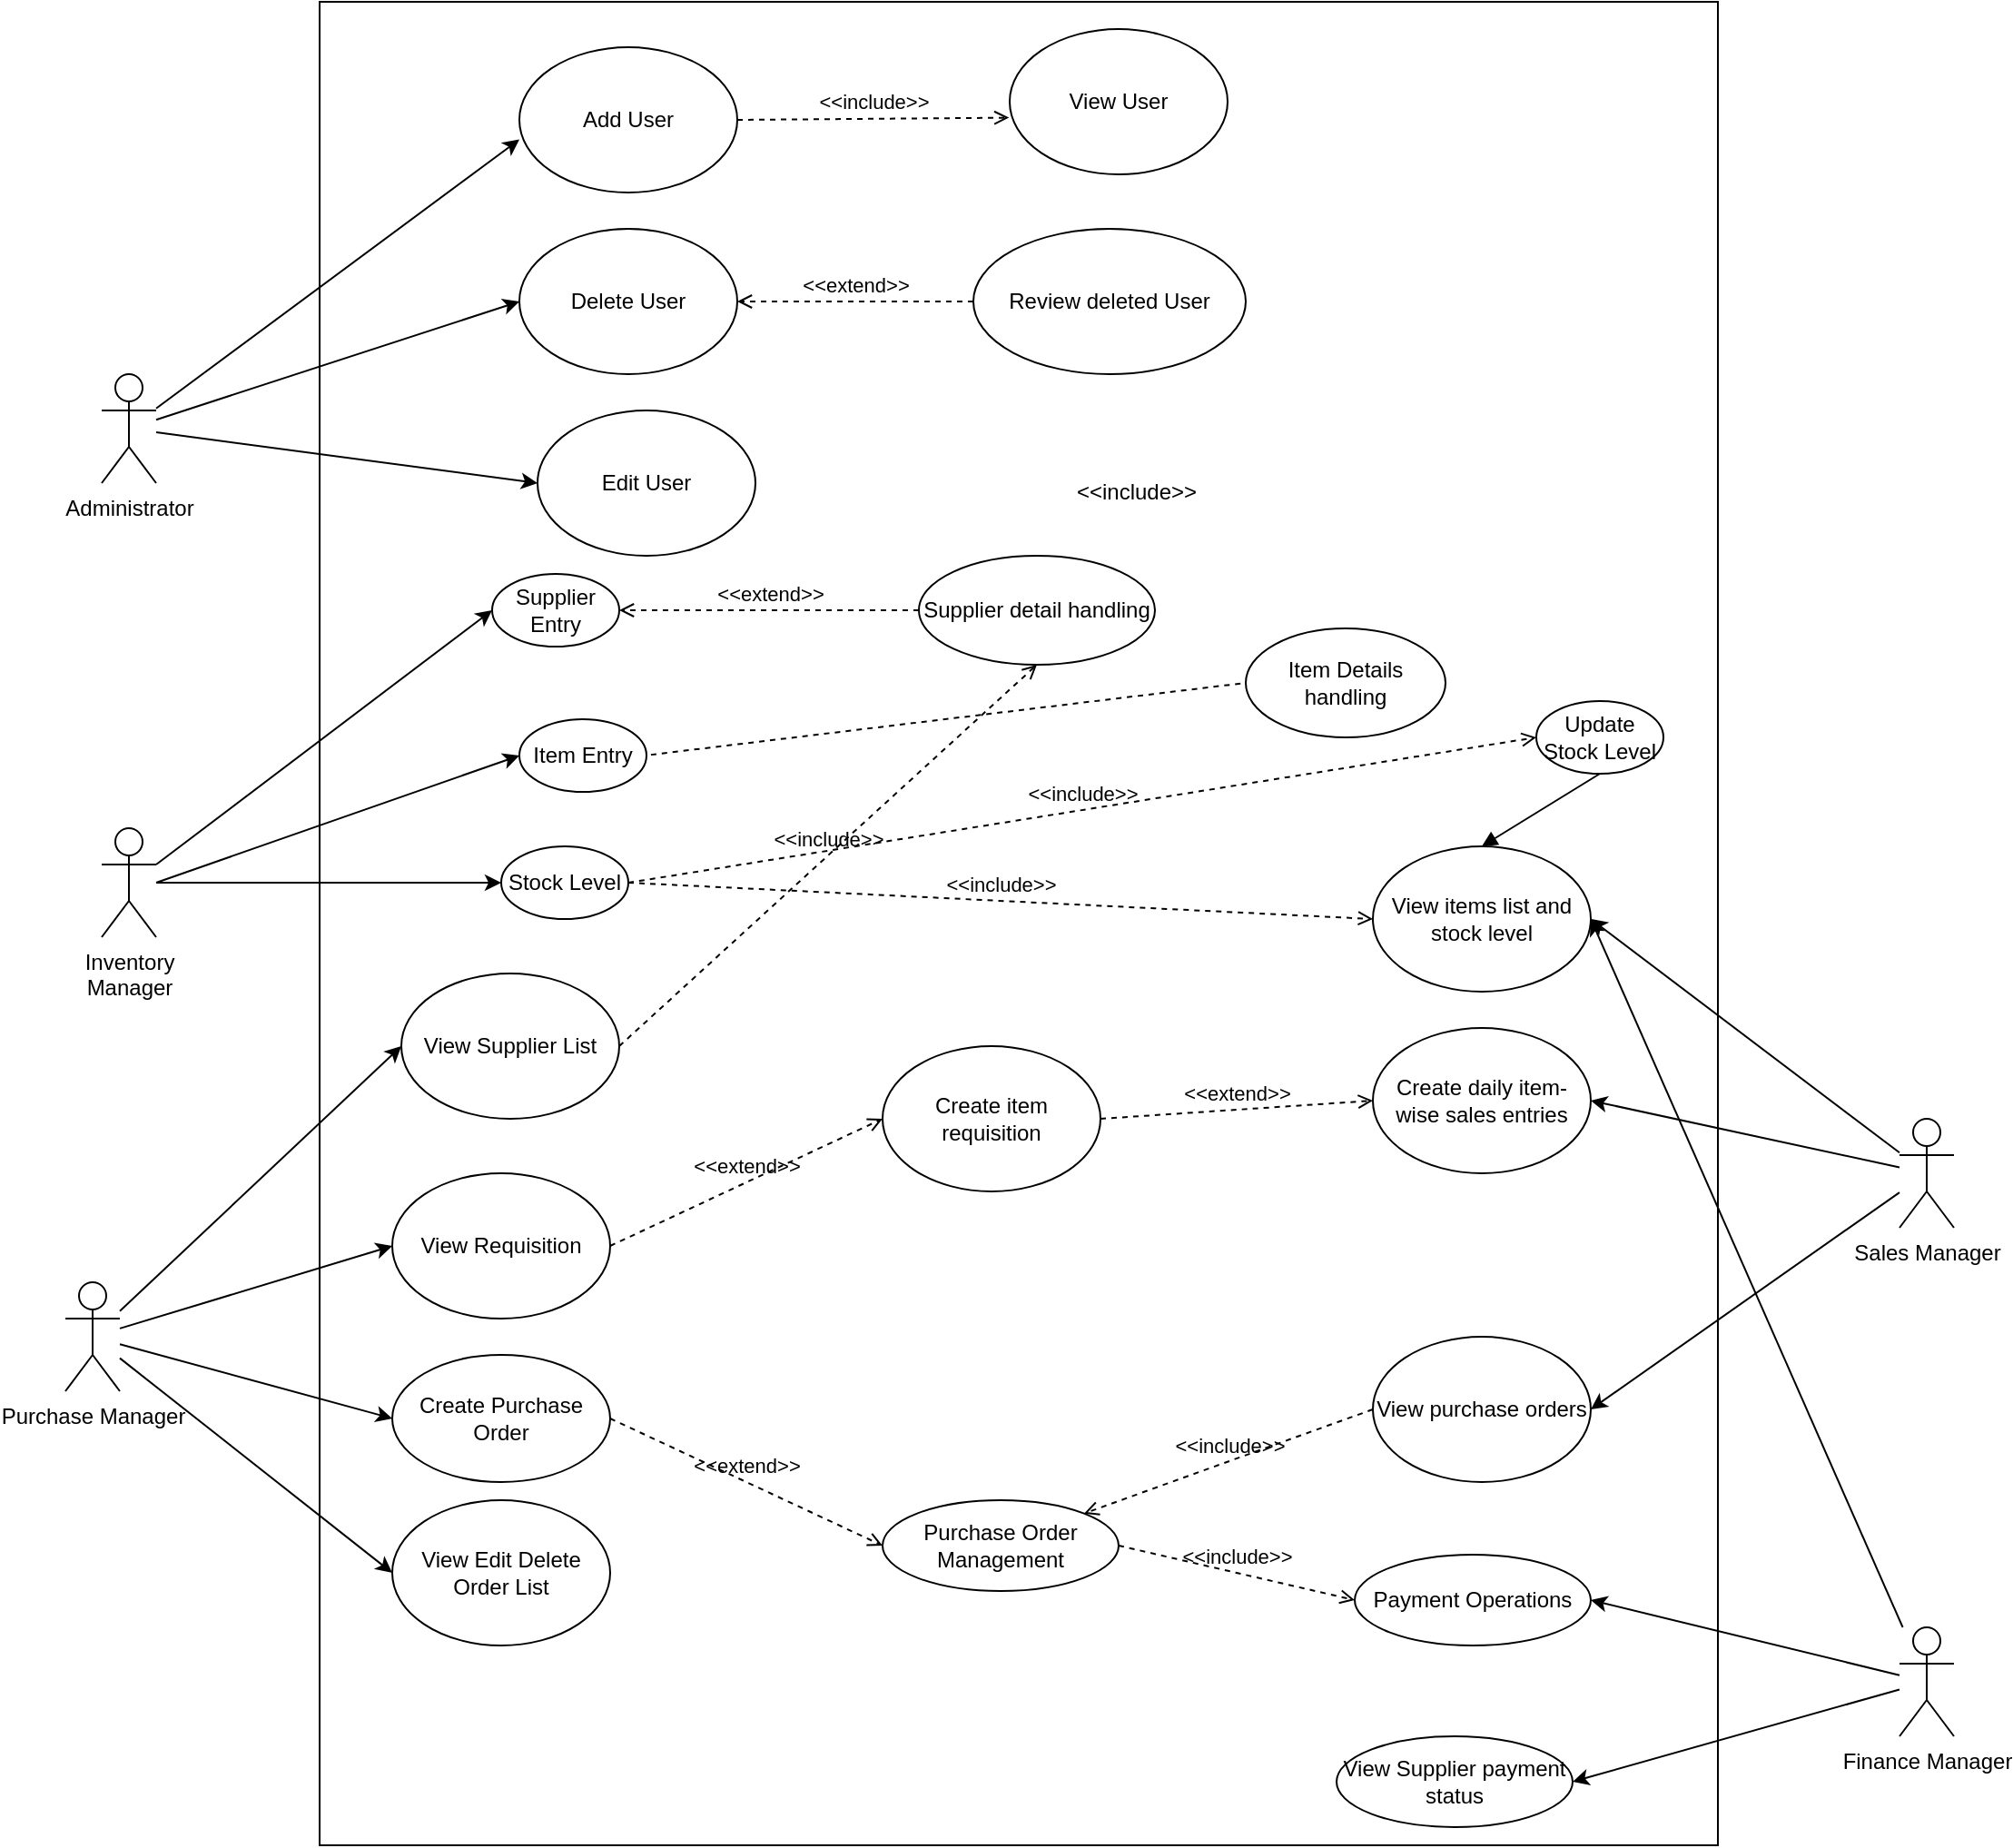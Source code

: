<mxfile version="25.0.3">
  <diagram name="Page-1" id="WRlgL8Rsu9BcMeLaTDrW">
    <mxGraphModel dx="5090" dy="2473" grid="1" gridSize="10" guides="1" tooltips="1" connect="1" arrows="1" fold="1" page="1" pageScale="1" pageWidth="850" pageHeight="1100" math="0" shadow="0">
      <root>
        <mxCell id="0" />
        <mxCell id="1" parent="0" />
        <mxCell id="ttmbkrJrFMK_xY-ZS3e8-7" value="" style="rounded=0;whiteSpace=wrap;html=1;" vertex="1" parent="1">
          <mxGeometry x="-1880" y="-1065" width="770" height="1015" as="geometry" />
        </mxCell>
        <mxCell id="y3EWq9oGj_fFSSO3Vtz_-10" style="rounded=0;orthogonalLoop=1;jettySize=auto;html=1;entryX=0;entryY=0.5;entryDx=0;entryDy=0;" parent="1" source="y3EWq9oGj_fFSSO3Vtz_-14" target="y3EWq9oGj_fFSSO3Vtz_-15" edge="1">
          <mxGeometry relative="1" as="geometry" />
        </mxCell>
        <mxCell id="y3EWq9oGj_fFSSO3Vtz_-11" style="rounded=0;orthogonalLoop=1;jettySize=auto;html=1;entryX=0;entryY=0.5;entryDx=0;entryDy=0;" parent="1" source="y3EWq9oGj_fFSSO3Vtz_-14" target="y3EWq9oGj_fFSSO3Vtz_-16" edge="1">
          <mxGeometry relative="1" as="geometry" />
        </mxCell>
        <mxCell id="y3EWq9oGj_fFSSO3Vtz_-12" style="rounded=0;orthogonalLoop=1;jettySize=auto;html=1;entryX=0;entryY=0.5;entryDx=0;entryDy=0;" parent="1" source="y3EWq9oGj_fFSSO3Vtz_-14" target="y3EWq9oGj_fFSSO3Vtz_-18" edge="1">
          <mxGeometry relative="1" as="geometry" />
        </mxCell>
        <mxCell id="y3EWq9oGj_fFSSO3Vtz_-13" style="rounded=0;orthogonalLoop=1;jettySize=auto;html=1;entryX=0;entryY=0.5;entryDx=0;entryDy=0;" parent="1" source="y3EWq9oGj_fFSSO3Vtz_-14" target="y3EWq9oGj_fFSSO3Vtz_-19" edge="1">
          <mxGeometry relative="1" as="geometry" />
        </mxCell>
        <mxCell id="y3EWq9oGj_fFSSO3Vtz_-14" value="Purchase Manager" style="shape=umlActor;verticalLabelPosition=bottom;verticalAlign=top;html=1;outlineConnect=0;" parent="1" vertex="1">
          <mxGeometry x="-2020" y="-360" width="30" height="60" as="geometry" />
        </mxCell>
        <mxCell id="y3EWq9oGj_fFSSO3Vtz_-15" value="View Supplier List" style="ellipse;whiteSpace=wrap;html=1;" parent="1" vertex="1">
          <mxGeometry x="-1835" y="-530" width="120" height="80" as="geometry" />
        </mxCell>
        <mxCell id="y3EWq9oGj_fFSSO3Vtz_-16" value="View Requisition" style="ellipse;whiteSpace=wrap;html=1;" parent="1" vertex="1">
          <mxGeometry x="-1840" y="-420" width="120" height="80" as="geometry" />
        </mxCell>
        <mxCell id="y3EWq9oGj_fFSSO3Vtz_-18" value="Create Purchase Order" style="ellipse;whiteSpace=wrap;html=1;" parent="1" vertex="1">
          <mxGeometry x="-1840" y="-320" width="120" height="70" as="geometry" />
        </mxCell>
        <mxCell id="y3EWq9oGj_fFSSO3Vtz_-19" value="View Edit Delete Order List" style="ellipse;whiteSpace=wrap;html=1;" parent="1" vertex="1">
          <mxGeometry x="-1840" y="-240" width="120" height="80" as="geometry" />
        </mxCell>
        <mxCell id="y3EWq9oGj_fFSSO3Vtz_-20" style="rounded=0;orthogonalLoop=1;jettySize=auto;html=1;entryX=1;entryY=0.5;entryDx=0;entryDy=0;" parent="1" source="y3EWq9oGj_fFSSO3Vtz_-24" target="y3EWq9oGj_fFSSO3Vtz_-25" edge="1">
          <mxGeometry relative="1" as="geometry" />
        </mxCell>
        <mxCell id="y3EWq9oGj_fFSSO3Vtz_-21" style="rounded=0;orthogonalLoop=1;jettySize=auto;html=1;entryX=1;entryY=0.5;entryDx=0;entryDy=0;" parent="1" source="y3EWq9oGj_fFSSO3Vtz_-24" target="y3EWq9oGj_fFSSO3Vtz_-26" edge="1">
          <mxGeometry relative="1" as="geometry" />
        </mxCell>
        <mxCell id="y3EWq9oGj_fFSSO3Vtz_-23" style="rounded=0;orthogonalLoop=1;jettySize=auto;html=1;entryX=1;entryY=0.5;entryDx=0;entryDy=0;" parent="1" source="y3EWq9oGj_fFSSO3Vtz_-24" target="y3EWq9oGj_fFSSO3Vtz_-29" edge="1">
          <mxGeometry relative="1" as="geometry" />
        </mxCell>
        <mxCell id="y3EWq9oGj_fFSSO3Vtz_-24" value="Sales Manager" style="shape=umlActor;verticalLabelPosition=bottom;verticalAlign=top;html=1;outlineConnect=0;" parent="1" vertex="1">
          <mxGeometry x="-1010" y="-450" width="30" height="60" as="geometry" />
        </mxCell>
        <mxCell id="y3EWq9oGj_fFSSO3Vtz_-25" value="View items list and stock level" style="ellipse;whiteSpace=wrap;html=1;" parent="1" vertex="1">
          <mxGeometry x="-1300" y="-600" width="120" height="80" as="geometry" />
        </mxCell>
        <mxCell id="y3EWq9oGj_fFSSO3Vtz_-26" value="Create daily item-wise sales entries" style="ellipse;whiteSpace=wrap;html=1;" parent="1" vertex="1">
          <mxGeometry x="-1300" y="-500" width="120" height="80" as="geometry" />
        </mxCell>
        <mxCell id="y3EWq9oGj_fFSSO3Vtz_-28" value="Create item requisition" style="ellipse;whiteSpace=wrap;html=1;" parent="1" vertex="1">
          <mxGeometry x="-1570" y="-490" width="120" height="80" as="geometry" />
        </mxCell>
        <mxCell id="y3EWq9oGj_fFSSO3Vtz_-29" value="View purchase orders" style="ellipse;whiteSpace=wrap;html=1;" parent="1" vertex="1">
          <mxGeometry x="-1300" y="-330" width="120" height="80" as="geometry" />
        </mxCell>
        <mxCell id="taeAyk10lP1KBZcWsIvv-32" value="Inventory&lt;div&gt;Manager&lt;/div&gt;" style="shape=umlActor;verticalLabelPosition=bottom;verticalAlign=top;html=1;outlineConnect=0;" parent="1" vertex="1">
          <mxGeometry x="-2000" y="-610" width="30" height="60" as="geometry" />
        </mxCell>
        <mxCell id="taeAyk10lP1KBZcWsIvv-33" value="Item Entry" style="ellipse;whiteSpace=wrap;html=1;" parent="1" vertex="1">
          <mxGeometry x="-1770" y="-670" width="70" height="40" as="geometry" />
        </mxCell>
        <mxCell id="taeAyk10lP1KBZcWsIvv-34" value="Supplier Entry" style="ellipse;whiteSpace=wrap;html=1;" parent="1" vertex="1">
          <mxGeometry x="-1785" y="-750" width="70" height="40" as="geometry" />
        </mxCell>
        <mxCell id="taeAyk10lP1KBZcWsIvv-35" value="Stock Level" style="ellipse;whiteSpace=wrap;html=1;" parent="1" vertex="1">
          <mxGeometry x="-1780" y="-600" width="70" height="40" as="geometry" />
        </mxCell>
        <mxCell id="taeAyk10lP1KBZcWsIvv-37" value="Item Details handling" style="ellipse;whiteSpace=wrap;html=1;" parent="1" vertex="1">
          <mxGeometry x="-1370" y="-720" width="110" height="60" as="geometry" />
        </mxCell>
        <mxCell id="taeAyk10lP1KBZcWsIvv-39" value="Supplier detail handling" style="ellipse;whiteSpace=wrap;html=1;" parent="1" vertex="1">
          <mxGeometry x="-1550" y="-760" width="130" height="60" as="geometry" />
        </mxCell>
        <mxCell id="taeAyk10lP1KBZcWsIvv-43" value="Update Stock Level" style="ellipse;whiteSpace=wrap;html=1;" parent="1" vertex="1">
          <mxGeometry x="-1210" y="-680" width="70" height="40" as="geometry" />
        </mxCell>
        <mxCell id="taeAyk10lP1KBZcWsIvv-44" value="" style="endArrow=classic;html=1;rounded=0;entryX=0;entryY=0.5;entryDx=0;entryDy=0;" parent="1" target="taeAyk10lP1KBZcWsIvv-33" edge="1">
          <mxGeometry width="50" height="50" relative="1" as="geometry">
            <mxPoint x="-1970" y="-580" as="sourcePoint" />
            <mxPoint x="-1380" y="-550" as="targetPoint" />
          </mxGeometry>
        </mxCell>
        <mxCell id="taeAyk10lP1KBZcWsIvv-45" value="" style="endArrow=classic;html=1;rounded=0;entryX=0;entryY=0.5;entryDx=0;entryDy=0;exitX=1;exitY=0.333;exitDx=0;exitDy=0;exitPerimeter=0;" parent="1" source="taeAyk10lP1KBZcWsIvv-32" target="taeAyk10lP1KBZcWsIvv-34" edge="1">
          <mxGeometry width="50" height="50" relative="1" as="geometry">
            <mxPoint x="-1830" y="-670" as="sourcePoint" />
            <mxPoint x="-1780" y="-650" as="targetPoint" />
          </mxGeometry>
        </mxCell>
        <mxCell id="taeAyk10lP1KBZcWsIvv-46" value="" style="endArrow=classic;html=1;rounded=0;entryX=0;entryY=0.5;entryDx=0;entryDy=0;" parent="1" source="taeAyk10lP1KBZcWsIvv-32" target="taeAyk10lP1KBZcWsIvv-35" edge="1">
          <mxGeometry width="50" height="50" relative="1" as="geometry">
            <mxPoint x="-1820" y="-640" as="sourcePoint" />
            <mxPoint x="-1820" y="-600" as="targetPoint" />
          </mxGeometry>
        </mxCell>
        <mxCell id="taeAyk10lP1KBZcWsIvv-48" value="" style="endArrow=none;dashed=1;html=1;rounded=0;exitX=1.035;exitY=0.489;exitDx=0;exitDy=0;exitPerimeter=0;entryX=0;entryY=0.5;entryDx=0;entryDy=0;" parent="1" source="taeAyk10lP1KBZcWsIvv-33" target="taeAyk10lP1KBZcWsIvv-37" edge="1">
          <mxGeometry width="50" height="50" relative="1" as="geometry">
            <mxPoint x="-1070" y="-630" as="sourcePoint" />
            <mxPoint x="-1370" y="-650" as="targetPoint" />
          </mxGeometry>
        </mxCell>
        <mxCell id="taeAyk10lP1KBZcWsIvv-50" value="&amp;lt;&amp;lt;include&amp;gt;&amp;gt;" style="text;html=1;align=center;verticalAlign=middle;whiteSpace=wrap;rounded=0;" parent="1" vertex="1">
          <mxGeometry x="-1460" y="-810" width="60" height="30" as="geometry" />
        </mxCell>
        <mxCell id="taeAyk10lP1KBZcWsIvv-67" value="&amp;lt;&amp;lt;include&amp;gt;&amp;gt;" style="html=1;verticalAlign=bottom;labelBackgroundColor=none;endArrow=open;endFill=0;dashed=1;rounded=0;exitX=1;exitY=0.5;exitDx=0;exitDy=0;entryX=0;entryY=0.5;entryDx=0;entryDy=0;" parent="1" source="taeAyk10lP1KBZcWsIvv-35" target="taeAyk10lP1KBZcWsIvv-43" edge="1">
          <mxGeometry width="160" relative="1" as="geometry">
            <mxPoint x="-1370" y="-650" as="sourcePoint" />
            <mxPoint x="-1210" y="-650" as="targetPoint" />
          </mxGeometry>
        </mxCell>
        <mxCell id="taeAyk10lP1KBZcWsIvv-69" value="&amp;lt;&amp;lt;include&amp;gt;&amp;gt;" style="html=1;verticalAlign=bottom;labelBackgroundColor=none;endArrow=open;endFill=0;dashed=1;rounded=0;entryX=0;entryY=0.5;entryDx=0;entryDy=0;exitX=1;exitY=0.5;exitDx=0;exitDy=0;" parent="1" source="taeAyk10lP1KBZcWsIvv-35" target="y3EWq9oGj_fFSSO3Vtz_-25" edge="1">
          <mxGeometry width="160" relative="1" as="geometry">
            <mxPoint x="-1380" y="-670" as="sourcePoint" />
            <mxPoint x="-1225" y="-670.34" as="targetPoint" />
          </mxGeometry>
        </mxCell>
        <mxCell id="taeAyk10lP1KBZcWsIvv-70" value="" style="html=1;verticalAlign=bottom;labelBackgroundColor=none;endArrow=block;endFill=1;rounded=0;exitX=0.5;exitY=1;exitDx=0;exitDy=0;" parent="1" source="taeAyk10lP1KBZcWsIvv-43" edge="1">
          <mxGeometry width="160" relative="1" as="geometry">
            <mxPoint x="-1350" y="-540" as="sourcePoint" />
            <mxPoint x="-1240" y="-600" as="targetPoint" />
          </mxGeometry>
        </mxCell>
        <mxCell id="na6Nz00DRlwnxAo1qYVz-2" value="Payment Operations" style="ellipse;whiteSpace=wrap;html=1;" parent="1" vertex="1">
          <mxGeometry x="-1310" y="-210" width="130" height="50" as="geometry" />
        </mxCell>
        <mxCell id="na6Nz00DRlwnxAo1qYVz-27" style="rounded=0;orthogonalLoop=1;jettySize=auto;html=1;entryX=1;entryY=0.5;entryDx=0;entryDy=0;" parent="1" source="na6Nz00DRlwnxAo1qYVz-3" target="na6Nz00DRlwnxAo1qYVz-2" edge="1">
          <mxGeometry relative="1" as="geometry" />
        </mxCell>
        <mxCell id="na6Nz00DRlwnxAo1qYVz-36" style="rounded=0;orthogonalLoop=1;jettySize=auto;html=1;entryX=1;entryY=0.5;entryDx=0;entryDy=0;" parent="1" source="na6Nz00DRlwnxAo1qYVz-3" target="y3EWq9oGj_fFSSO3Vtz_-25" edge="1">
          <mxGeometry relative="1" as="geometry" />
        </mxCell>
        <mxCell id="na6Nz00DRlwnxAo1qYVz-44" style="rounded=0;orthogonalLoop=1;jettySize=auto;html=1;entryX=1;entryY=0.5;entryDx=0;entryDy=0;" parent="1" source="na6Nz00DRlwnxAo1qYVz-3" target="na6Nz00DRlwnxAo1qYVz-8" edge="1">
          <mxGeometry relative="1" as="geometry" />
        </mxCell>
        <mxCell id="na6Nz00DRlwnxAo1qYVz-3" value="Finance Manager" style="shape=umlActor;verticalLabelPosition=bottom;verticalAlign=top;html=1;outlineConnect=0;" parent="1" vertex="1">
          <mxGeometry x="-1010" y="-170" width="30" height="60" as="geometry" />
        </mxCell>
        <mxCell id="na6Nz00DRlwnxAo1qYVz-7" value="Purchase Order Management" style="ellipse;whiteSpace=wrap;html=1;" parent="1" vertex="1">
          <mxGeometry x="-1570" y="-240" width="130" height="50" as="geometry" />
        </mxCell>
        <mxCell id="na6Nz00DRlwnxAo1qYVz-8" value="View Supplier payment status" style="ellipse;whiteSpace=wrap;html=1;" parent="1" vertex="1">
          <mxGeometry x="-1320" y="-110" width="130" height="50" as="geometry" />
        </mxCell>
        <mxCell id="na6Nz00DRlwnxAo1qYVz-34" value="&amp;lt;&amp;lt;extend&amp;gt;&amp;gt;" style="html=1;verticalAlign=bottom;labelBackgroundColor=none;endArrow=open;endFill=0;dashed=1;rounded=0;exitX=1;exitY=0.5;exitDx=0;exitDy=0;entryX=0;entryY=0.5;entryDx=0;entryDy=0;" parent="1" source="y3EWq9oGj_fFSSO3Vtz_-16" target="y3EWq9oGj_fFSSO3Vtz_-28" edge="1">
          <mxGeometry width="160" relative="1" as="geometry">
            <mxPoint x="-1540" y="-440" as="sourcePoint" />
            <mxPoint x="-1380" y="-440" as="targetPoint" />
          </mxGeometry>
        </mxCell>
        <mxCell id="na6Nz00DRlwnxAo1qYVz-37" value="&amp;lt;&amp;lt;include&amp;gt;&amp;gt;" style="html=1;verticalAlign=bottom;labelBackgroundColor=none;endArrow=open;endFill=0;dashed=1;rounded=0;entryX=0;entryY=0.5;entryDx=0;entryDy=0;exitX=1;exitY=0.5;exitDx=0;exitDy=0;" parent="1" source="na6Nz00DRlwnxAo1qYVz-7" target="na6Nz00DRlwnxAo1qYVz-2" edge="1">
          <mxGeometry width="160" relative="1" as="geometry">
            <mxPoint x="-1540" y="-320" as="sourcePoint" />
            <mxPoint x="-1380" y="-320" as="targetPoint" />
          </mxGeometry>
        </mxCell>
        <mxCell id="na6Nz00DRlwnxAo1qYVz-39" value="&amp;lt;&amp;lt;extend&amp;gt;&amp;gt;" style="html=1;verticalAlign=bottom;labelBackgroundColor=none;endArrow=open;endFill=0;dashed=1;rounded=0;exitX=1;exitY=0.5;exitDx=0;exitDy=0;entryX=0;entryY=0.5;entryDx=0;entryDy=0;" parent="1" source="y3EWq9oGj_fFSSO3Vtz_-18" target="na6Nz00DRlwnxAo1qYVz-7" edge="1">
          <mxGeometry width="160" relative="1" as="geometry">
            <mxPoint x="-1410" y="-350" as="sourcePoint" />
            <mxPoint x="-1250" y="-350" as="targetPoint" />
          </mxGeometry>
        </mxCell>
        <mxCell id="na6Nz00DRlwnxAo1qYVz-40" value="&amp;lt;&amp;lt;extend&amp;gt;&amp;gt;" style="html=1;verticalAlign=bottom;labelBackgroundColor=none;endArrow=open;endFill=0;dashed=1;rounded=0;entryX=0;entryY=0.5;entryDx=0;entryDy=0;exitX=1;exitY=0.5;exitDx=0;exitDy=0;" parent="1" source="y3EWq9oGj_fFSSO3Vtz_-28" target="y3EWq9oGj_fFSSO3Vtz_-26" edge="1">
          <mxGeometry width="160" relative="1" as="geometry">
            <mxPoint x="-1410" y="-470" as="sourcePoint" />
            <mxPoint x="-1250" y="-470" as="targetPoint" />
          </mxGeometry>
        </mxCell>
        <mxCell id="na6Nz00DRlwnxAo1qYVz-41" value="&amp;lt;&amp;lt;include&amp;gt;&amp;gt;" style="html=1;verticalAlign=bottom;labelBackgroundColor=none;endArrow=open;endFill=0;dashed=1;rounded=0;entryX=1;entryY=0;entryDx=0;entryDy=0;exitX=0;exitY=0.5;exitDx=0;exitDy=0;" parent="1" source="y3EWq9oGj_fFSSO3Vtz_-29" target="na6Nz00DRlwnxAo1qYVz-7" edge="1">
          <mxGeometry width="160" relative="1" as="geometry">
            <mxPoint x="-1410" y="-350" as="sourcePoint" />
            <mxPoint x="-1250" y="-350" as="targetPoint" />
          </mxGeometry>
        </mxCell>
        <mxCell id="na6Nz00DRlwnxAo1qYVz-42" value="&amp;lt;&amp;lt;extend&amp;gt;&amp;gt;" style="html=1;verticalAlign=bottom;labelBackgroundColor=none;endArrow=open;endFill=0;dashed=1;rounded=0;exitX=0;exitY=0.5;exitDx=0;exitDy=0;entryX=1;entryY=0.5;entryDx=0;entryDy=0;" parent="1" source="taeAyk10lP1KBZcWsIvv-39" target="taeAyk10lP1KBZcWsIvv-34" edge="1">
          <mxGeometry width="160" relative="1" as="geometry">
            <mxPoint x="-1410" y="-490" as="sourcePoint" />
            <mxPoint x="-1250" y="-490" as="targetPoint" />
          </mxGeometry>
        </mxCell>
        <mxCell id="na6Nz00DRlwnxAo1qYVz-43" value="&amp;lt;&amp;lt;include&amp;gt;&amp;gt;" style="html=1;verticalAlign=bottom;labelBackgroundColor=none;endArrow=open;endFill=0;dashed=1;rounded=0;exitX=1;exitY=0.5;exitDx=0;exitDy=0;entryX=0.5;entryY=1;entryDx=0;entryDy=0;" parent="1" source="y3EWq9oGj_fFSSO3Vtz_-15" target="taeAyk10lP1KBZcWsIvv-39" edge="1">
          <mxGeometry width="160" relative="1" as="geometry">
            <mxPoint x="-1410" y="-580" as="sourcePoint" />
            <mxPoint x="-1250" y="-580" as="targetPoint" />
          </mxGeometry>
        </mxCell>
        <mxCell id="na6Nz00DRlwnxAo1qYVz-45" value="Delete User" style="ellipse;whiteSpace=wrap;html=1;" parent="1" vertex="1">
          <mxGeometry x="-1770" y="-940" width="120" height="80" as="geometry" />
        </mxCell>
        <mxCell id="na6Nz00DRlwnxAo1qYVz-46" value="Add User" style="ellipse;whiteSpace=wrap;html=1;" parent="1" vertex="1">
          <mxGeometry x="-1770" y="-1040" width="120" height="80" as="geometry" />
        </mxCell>
        <mxCell id="na6Nz00DRlwnxAo1qYVz-47" value="Edit User" style="ellipse;whiteSpace=wrap;html=1;" parent="1" vertex="1">
          <mxGeometry x="-1760" y="-840" width="120" height="80" as="geometry" />
        </mxCell>
        <mxCell id="na6Nz00DRlwnxAo1qYVz-48" value="View User" style="ellipse;whiteSpace=wrap;html=1;" parent="1" vertex="1">
          <mxGeometry x="-1500" y="-1050" width="120" height="80" as="geometry" />
        </mxCell>
        <mxCell id="na6Nz00DRlwnxAo1qYVz-49" value="Review deleted User" style="ellipse;whiteSpace=wrap;html=1;" parent="1" vertex="1">
          <mxGeometry x="-1520" y="-940" width="150" height="80" as="geometry" />
        </mxCell>
        <mxCell id="na6Nz00DRlwnxAo1qYVz-50" value="" style="endArrow=classic;html=1;rounded=0;entryX=0;entryY=0.635;entryDx=0;entryDy=0;entryPerimeter=0;" parent="1" target="na6Nz00DRlwnxAo1qYVz-46" edge="1" source="na6Nz00DRlwnxAo1qYVz-53">
          <mxGeometry width="50" height="50" relative="1" as="geometry">
            <mxPoint x="-2170" y="-790" as="sourcePoint" />
            <mxPoint x="-1860" y="-810" as="targetPoint" />
          </mxGeometry>
        </mxCell>
        <mxCell id="na6Nz00DRlwnxAo1qYVz-51" value="" style="endArrow=classic;html=1;rounded=0;entryX=0;entryY=0.5;entryDx=0;entryDy=0;" parent="1" target="na6Nz00DRlwnxAo1qYVz-45" edge="1" source="na6Nz00DRlwnxAo1qYVz-53">
          <mxGeometry width="50" height="50" relative="1" as="geometry">
            <mxPoint x="-2170" y="-790" as="sourcePoint" />
            <mxPoint x="-1860" y="-810" as="targetPoint" />
          </mxGeometry>
        </mxCell>
        <mxCell id="na6Nz00DRlwnxAo1qYVz-52" value="" style="endArrow=classic;html=1;rounded=0;entryX=0;entryY=0.5;entryDx=0;entryDy=0;" parent="1" target="na6Nz00DRlwnxAo1qYVz-47" edge="1" source="na6Nz00DRlwnxAo1qYVz-53">
          <mxGeometry width="50" height="50" relative="1" as="geometry">
            <mxPoint x="-2170" y="-790" as="sourcePoint" />
            <mxPoint x="-1860" y="-810" as="targetPoint" />
          </mxGeometry>
        </mxCell>
        <mxCell id="na6Nz00DRlwnxAo1qYVz-53" value="Administrator" style="shape=umlActor;verticalLabelPosition=bottom;verticalAlign=top;html=1;outlineConnect=0;" parent="1" vertex="1">
          <mxGeometry x="-2000" y="-860" width="30" height="60" as="geometry" />
        </mxCell>
        <mxCell id="na6Nz00DRlwnxAo1qYVz-54" value="&amp;lt;&amp;lt;include&amp;gt;&amp;gt;" style="html=1;verticalAlign=bottom;labelBackgroundColor=none;endArrow=open;endFill=0;dashed=1;rounded=0;exitX=1;exitY=0.5;exitDx=0;exitDy=0;entryX=-0.003;entryY=0.61;entryDx=0;entryDy=0;entryPerimeter=0;" parent="1" source="na6Nz00DRlwnxAo1qYVz-46" target="na6Nz00DRlwnxAo1qYVz-48" edge="1">
          <mxGeometry width="160" relative="1" as="geometry">
            <mxPoint x="-1580" y="-760" as="sourcePoint" />
            <mxPoint x="-1450" y="-760" as="targetPoint" />
          </mxGeometry>
        </mxCell>
        <mxCell id="na6Nz00DRlwnxAo1qYVz-55" value="&amp;lt;&amp;lt;extend&amp;gt;&amp;gt;" style="html=1;verticalAlign=bottom;labelBackgroundColor=none;endArrow=open;endFill=0;dashed=1;rounded=0;entryX=1;entryY=0.5;entryDx=0;entryDy=0;exitX=0;exitY=0.5;exitDx=0;exitDy=0;" parent="1" source="na6Nz00DRlwnxAo1qYVz-49" target="na6Nz00DRlwnxAo1qYVz-45" edge="1">
          <mxGeometry width="160" relative="1" as="geometry">
            <mxPoint x="-1590" y="-940" as="sourcePoint" />
            <mxPoint x="-1540" y="-1030" as="targetPoint" />
          </mxGeometry>
        </mxCell>
      </root>
    </mxGraphModel>
  </diagram>
</mxfile>
